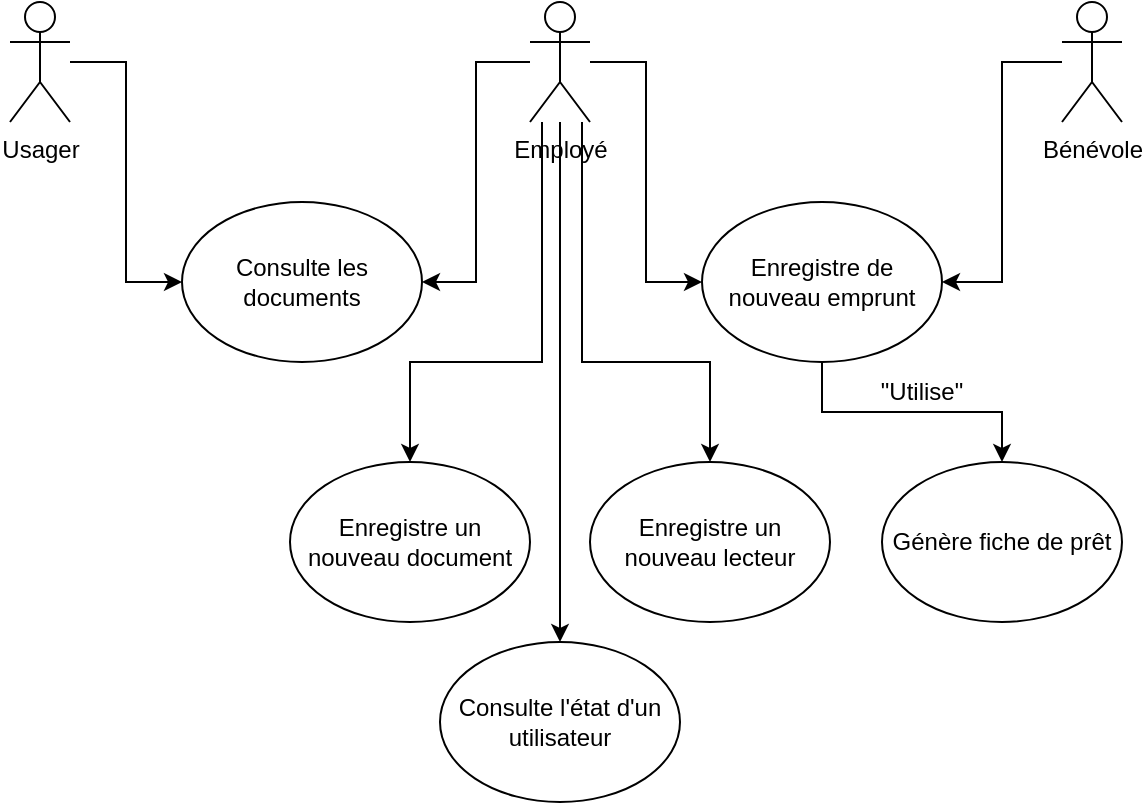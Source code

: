 <mxfile version="22.1.3" type="device">
  <diagram name="Page-1" id="vYi75NxRThDeWnQXjP8c">
    <mxGraphModel dx="1050" dy="662" grid="1" gridSize="10" guides="1" tooltips="1" connect="1" arrows="1" fold="1" page="1" pageScale="1" pageWidth="827" pageHeight="1169" math="0" shadow="0">
      <root>
        <mxCell id="0" />
        <mxCell id="1" parent="0" />
        <mxCell id="A7sdZhtQ6k3SS8Ab4ciQ-6" style="edgeStyle=orthogonalEdgeStyle;rounded=0;orthogonalLoop=1;jettySize=auto;html=1;entryX=0;entryY=0.5;entryDx=0;entryDy=0;" edge="1" parent="1" source="A7sdZhtQ6k3SS8Ab4ciQ-1" target="A7sdZhtQ6k3SS8Ab4ciQ-5">
          <mxGeometry relative="1" as="geometry" />
        </mxCell>
        <mxCell id="A7sdZhtQ6k3SS8Ab4ciQ-1" value="Usager" style="shape=umlActor;verticalLabelPosition=bottom;verticalAlign=top;html=1;outlineConnect=0;" vertex="1" parent="1">
          <mxGeometry x="154" y="60" width="30" height="60" as="geometry" />
        </mxCell>
        <mxCell id="A7sdZhtQ6k3SS8Ab4ciQ-10" style="edgeStyle=orthogonalEdgeStyle;rounded=0;orthogonalLoop=1;jettySize=auto;html=1;entryX=1;entryY=0.5;entryDx=0;entryDy=0;" edge="1" parent="1" source="A7sdZhtQ6k3SS8Ab4ciQ-2" target="A7sdZhtQ6k3SS8Ab4ciQ-5">
          <mxGeometry relative="1" as="geometry" />
        </mxCell>
        <mxCell id="A7sdZhtQ6k3SS8Ab4ciQ-12" style="edgeStyle=orthogonalEdgeStyle;rounded=0;orthogonalLoop=1;jettySize=auto;html=1;entryX=0;entryY=0.5;entryDx=0;entryDy=0;" edge="1" parent="1" source="A7sdZhtQ6k3SS8Ab4ciQ-2" target="A7sdZhtQ6k3SS8Ab4ciQ-7">
          <mxGeometry relative="1" as="geometry" />
        </mxCell>
        <mxCell id="A7sdZhtQ6k3SS8Ab4ciQ-16" style="edgeStyle=orthogonalEdgeStyle;orthogonalLoop=1;jettySize=auto;html=1;rounded=0;" edge="1" parent="1" source="A7sdZhtQ6k3SS8Ab4ciQ-2" target="A7sdZhtQ6k3SS8Ab4ciQ-14">
          <mxGeometry relative="1" as="geometry">
            <Array as="points">
              <mxPoint x="420" y="240" />
              <mxPoint x="354" y="240" />
            </Array>
          </mxGeometry>
        </mxCell>
        <mxCell id="A7sdZhtQ6k3SS8Ab4ciQ-17" style="edgeStyle=orthogonalEdgeStyle;rounded=0;orthogonalLoop=1;jettySize=auto;html=1;" edge="1" parent="1" source="A7sdZhtQ6k3SS8Ab4ciQ-2" target="A7sdZhtQ6k3SS8Ab4ciQ-15">
          <mxGeometry relative="1" as="geometry">
            <Array as="points">
              <mxPoint x="440" y="240" />
              <mxPoint x="504" y="240" />
            </Array>
          </mxGeometry>
        </mxCell>
        <mxCell id="A7sdZhtQ6k3SS8Ab4ciQ-22" style="edgeStyle=orthogonalEdgeStyle;rounded=0;orthogonalLoop=1;jettySize=auto;html=1;entryX=0.5;entryY=0;entryDx=0;entryDy=0;" edge="1" parent="1" source="A7sdZhtQ6k3SS8Ab4ciQ-2" target="A7sdZhtQ6k3SS8Ab4ciQ-21">
          <mxGeometry relative="1" as="geometry" />
        </mxCell>
        <mxCell id="A7sdZhtQ6k3SS8Ab4ciQ-2" value="Employé" style="shape=umlActor;verticalLabelPosition=bottom;verticalAlign=top;html=1;outlineConnect=0;" vertex="1" parent="1">
          <mxGeometry x="414" y="60" width="30" height="60" as="geometry" />
        </mxCell>
        <mxCell id="A7sdZhtQ6k3SS8Ab4ciQ-13" style="edgeStyle=orthogonalEdgeStyle;rounded=0;orthogonalLoop=1;jettySize=auto;html=1;entryX=1;entryY=0.5;entryDx=0;entryDy=0;" edge="1" parent="1" source="A7sdZhtQ6k3SS8Ab4ciQ-4" target="A7sdZhtQ6k3SS8Ab4ciQ-7">
          <mxGeometry relative="1" as="geometry" />
        </mxCell>
        <mxCell id="A7sdZhtQ6k3SS8Ab4ciQ-4" value="Bénévole" style="shape=umlActor;verticalLabelPosition=bottom;verticalAlign=top;html=1;outlineConnect=0;" vertex="1" parent="1">
          <mxGeometry x="680" y="60" width="30" height="60" as="geometry" />
        </mxCell>
        <mxCell id="A7sdZhtQ6k3SS8Ab4ciQ-5" value="Consulte les documents" style="ellipse;whiteSpace=wrap;html=1;" vertex="1" parent="1">
          <mxGeometry x="240" y="160" width="120" height="80" as="geometry" />
        </mxCell>
        <mxCell id="A7sdZhtQ6k3SS8Ab4ciQ-19" style="edgeStyle=orthogonalEdgeStyle;rounded=0;orthogonalLoop=1;jettySize=auto;html=1;" edge="1" parent="1" source="A7sdZhtQ6k3SS8Ab4ciQ-7" target="A7sdZhtQ6k3SS8Ab4ciQ-18">
          <mxGeometry relative="1" as="geometry" />
        </mxCell>
        <mxCell id="A7sdZhtQ6k3SS8Ab4ciQ-7" value="Enregistre de nouveau emprunt" style="ellipse;whiteSpace=wrap;html=1;" vertex="1" parent="1">
          <mxGeometry x="500" y="160" width="120" height="80" as="geometry" />
        </mxCell>
        <mxCell id="A7sdZhtQ6k3SS8Ab4ciQ-14" value="Enregistre un nouveau document" style="ellipse;whiteSpace=wrap;html=1;" vertex="1" parent="1">
          <mxGeometry x="294" y="290" width="120" height="80" as="geometry" />
        </mxCell>
        <mxCell id="A7sdZhtQ6k3SS8Ab4ciQ-15" value="Enregistre un nouveau lecteur" style="ellipse;whiteSpace=wrap;html=1;" vertex="1" parent="1">
          <mxGeometry x="444" y="290" width="120" height="80" as="geometry" />
        </mxCell>
        <mxCell id="A7sdZhtQ6k3SS8Ab4ciQ-18" value="Génère fiche de prêt" style="ellipse;whiteSpace=wrap;html=1;" vertex="1" parent="1">
          <mxGeometry x="590" y="290" width="120" height="80" as="geometry" />
        </mxCell>
        <mxCell id="A7sdZhtQ6k3SS8Ab4ciQ-21" value="Consulte l&#39;état d&#39;un utilisateur" style="ellipse;whiteSpace=wrap;html=1;" vertex="1" parent="1">
          <mxGeometry x="369" y="380" width="120" height="80" as="geometry" />
        </mxCell>
        <mxCell id="A7sdZhtQ6k3SS8Ab4ciQ-23" value="&quot;Utilise&quot;" style="text;strokeColor=none;align=center;fillColor=none;html=1;verticalAlign=middle;whiteSpace=wrap;rounded=0;" vertex="1" parent="1">
          <mxGeometry x="580" y="240" width="60" height="30" as="geometry" />
        </mxCell>
      </root>
    </mxGraphModel>
  </diagram>
</mxfile>
